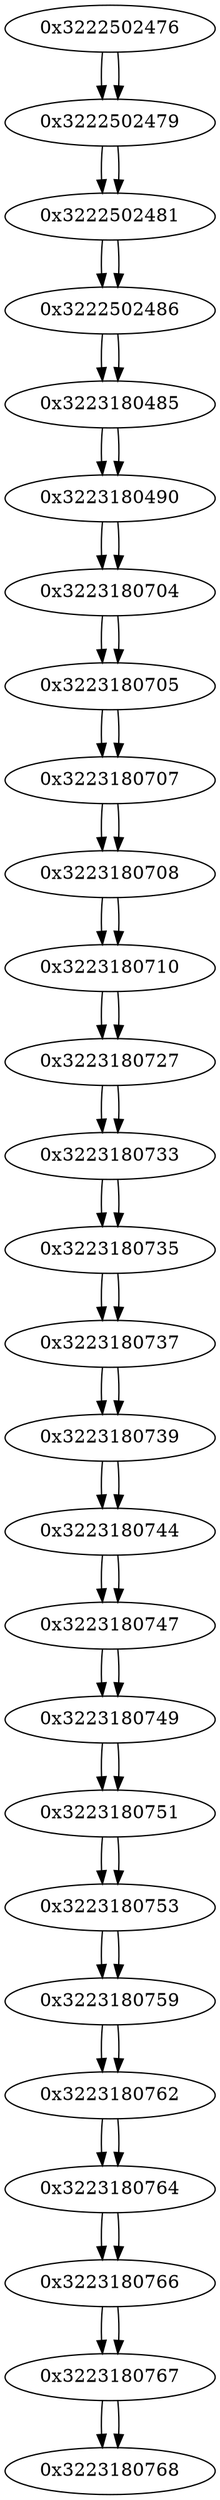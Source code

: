 digraph G{
/* nodes */
  n1 [label="0x3222502476"]
  n2 [label="0x3222502479"]
  n3 [label="0x3222502481"]
  n4 [label="0x3222502486"]
  n5 [label="0x3223180485"]
  n6 [label="0x3223180490"]
  n7 [label="0x3223180704"]
  n8 [label="0x3223180705"]
  n9 [label="0x3223180707"]
  n10 [label="0x3223180708"]
  n11 [label="0x3223180710"]
  n12 [label="0x3223180727"]
  n13 [label="0x3223180733"]
  n14 [label="0x3223180735"]
  n15 [label="0x3223180737"]
  n16 [label="0x3223180739"]
  n17 [label="0x3223180744"]
  n18 [label="0x3223180747"]
  n19 [label="0x3223180749"]
  n20 [label="0x3223180751"]
  n21 [label="0x3223180753"]
  n22 [label="0x3223180759"]
  n23 [label="0x3223180762"]
  n24 [label="0x3223180764"]
  n25 [label="0x3223180766"]
  n26 [label="0x3223180767"]
  n27 [label="0x3223180768"]
/* edges */
n1 -> n2;
n2 -> n3;
n1 -> n2;
n3 -> n4;
n2 -> n3;
n4 -> n5;
n3 -> n4;
n5 -> n6;
n4 -> n5;
n6 -> n7;
n5 -> n6;
n7 -> n8;
n6 -> n7;
n8 -> n9;
n7 -> n8;
n9 -> n10;
n8 -> n9;
n10 -> n11;
n9 -> n10;
n11 -> n12;
n10 -> n11;
n12 -> n13;
n11 -> n12;
n13 -> n14;
n12 -> n13;
n14 -> n15;
n13 -> n14;
n15 -> n16;
n14 -> n15;
n16 -> n17;
n15 -> n16;
n17 -> n18;
n16 -> n17;
n18 -> n19;
n17 -> n18;
n19 -> n20;
n18 -> n19;
n20 -> n21;
n19 -> n20;
n21 -> n22;
n20 -> n21;
n22 -> n23;
n21 -> n22;
n23 -> n24;
n22 -> n23;
n24 -> n25;
n23 -> n24;
n25 -> n26;
n24 -> n25;
n26 -> n27;
n25 -> n26;
n26 -> n27;
}
